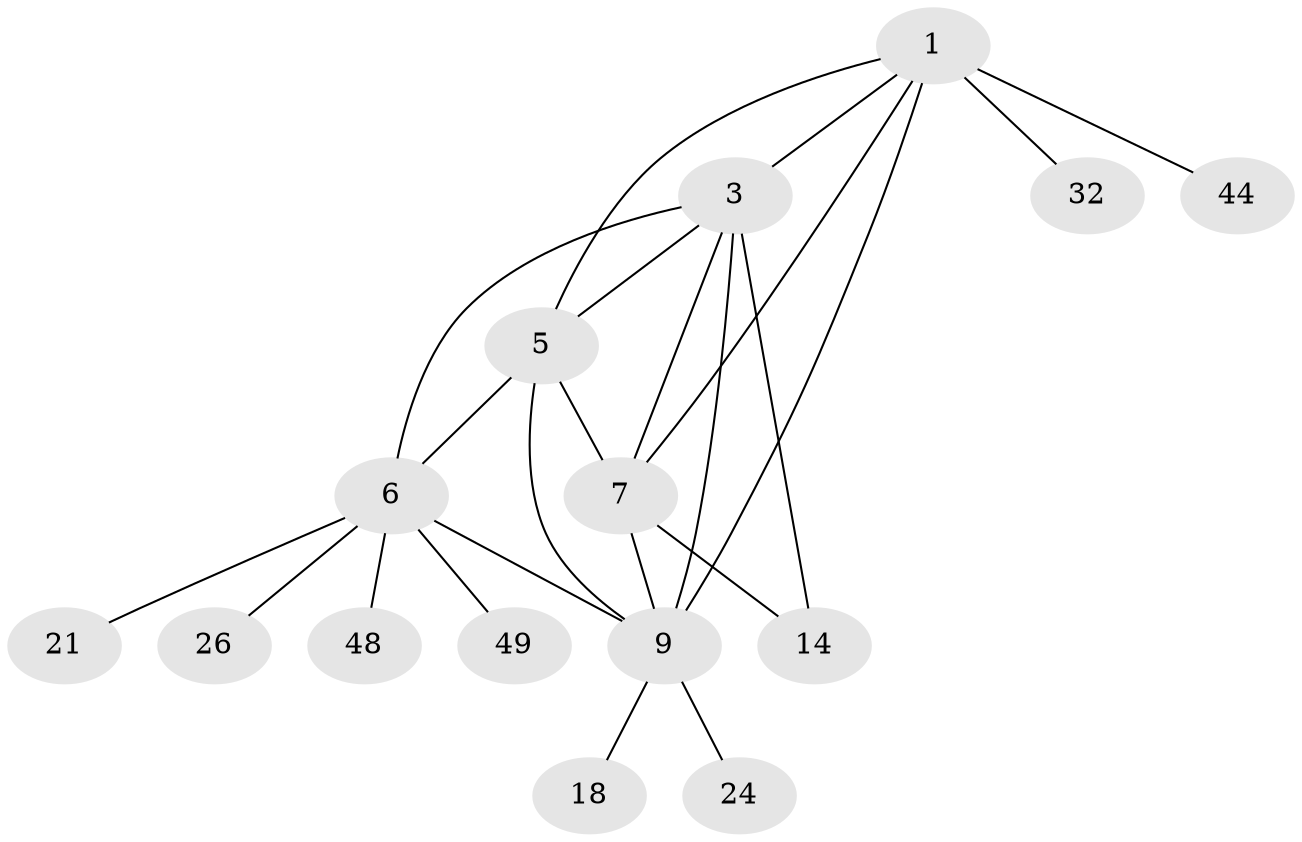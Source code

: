 // original degree distribution, {6: 0.0784313725490196, 4: 0.0196078431372549, 11: 0.0196078431372549, 9: 0.0196078431372549, 8: 0.0196078431372549, 5: 0.0392156862745098, 7: 0.0196078431372549, 3: 0.058823529411764705, 1: 0.5490196078431373, 2: 0.17647058823529413}
// Generated by graph-tools (version 1.1) at 2025/19/03/04/25 18:19:56]
// undirected, 15 vertices, 23 edges
graph export_dot {
graph [start="1"]
  node [color=gray90,style=filled];
  1 [super="+19+2+33+36+13"];
  3 [super="+4"];
  5 [super="+16+45+40+41+25+8+20"];
  6 [super="+11"];
  7 [super="+30+31"];
  9 [super="+10+38+43"];
  14 [super="+28+39"];
  18;
  21;
  24;
  26;
  32;
  44;
  48;
  49;
  1 -- 9;
  1 -- 32;
  1 -- 3;
  1 -- 5;
  1 -- 7;
  1 -- 44;
  3 -- 5;
  3 -- 6;
  3 -- 9 [weight=2];
  3 -- 14;
  3 -- 7;
  5 -- 6 [weight=2];
  5 -- 7 [weight=2];
  5 -- 9;
  6 -- 9 [weight=2];
  6 -- 21;
  6 -- 26;
  6 -- 48;
  6 -- 49;
  7 -- 9;
  7 -- 14;
  9 -- 18;
  9 -- 24;
}
